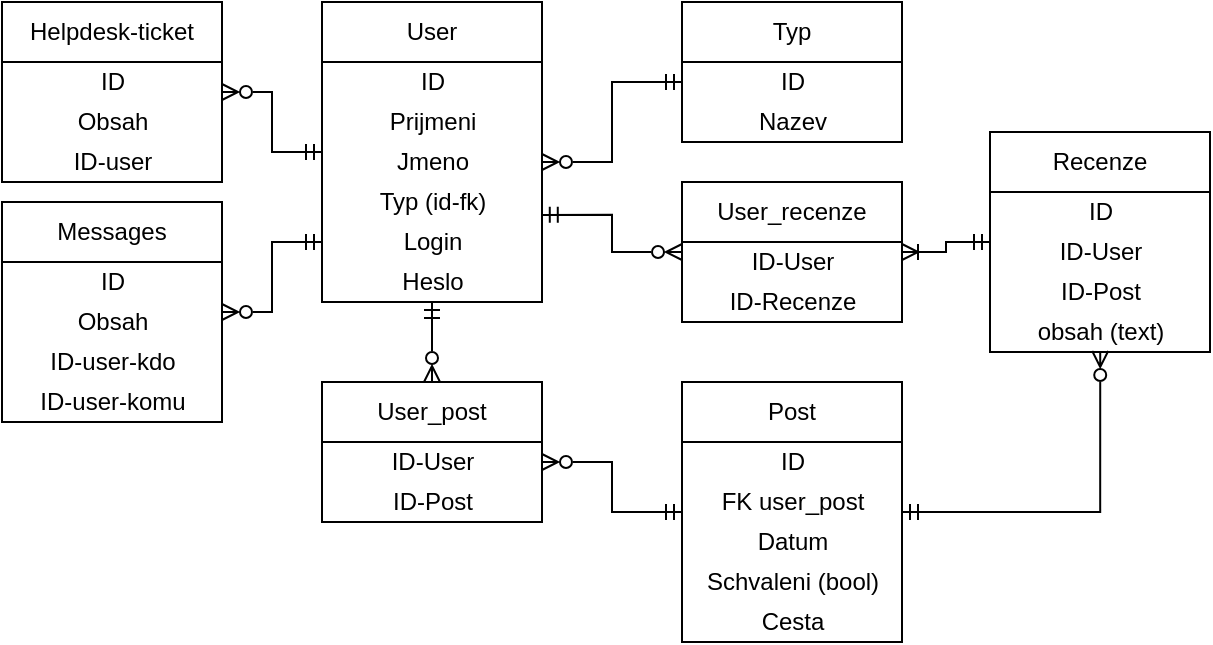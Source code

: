 <mxfile version="28.2.5">
  <diagram name="Stránka-1" id="MP0_xL6Lb3y8pNpf3Biu">
    <mxGraphModel dx="1181" dy="635" grid="1" gridSize="10" guides="1" tooltips="1" connect="1" arrows="1" fold="1" page="1" pageScale="1" pageWidth="827" pageHeight="1169" math="0" shadow="0">
      <root>
        <mxCell id="0" />
        <mxCell id="1" parent="0" />
        <mxCell id="2OFyOSnEvnQh_MT2KVhA-5" style="edgeStyle=orthogonalEdgeStyle;rounded=0;orthogonalLoop=1;jettySize=auto;html=1;entryX=0.501;entryY=0.975;entryDx=0;entryDy=0;entryPerimeter=0;endArrow=ERzeroToMany;endFill=0;startArrow=ERmandOne;startFill=0;" edge="1" parent="1" source="2gAVKOOza0k8TDEDyOMP-14" target="2OFyOSnEvnQh_MT2KVhA-3">
          <mxGeometry relative="1" as="geometry" />
        </mxCell>
        <mxCell id="2gAVKOOza0k8TDEDyOMP-14" value="Post" style="swimlane;fontStyle=0;childLayout=stackLayout;horizontal=1;startSize=30;horizontalStack=0;resizeParent=1;resizeParentMax=0;resizeLast=0;collapsible=1;marginBottom=0;whiteSpace=wrap;html=1;" parent="1" vertex="1">
          <mxGeometry x="520" y="350" width="110" height="130" as="geometry" />
        </mxCell>
        <mxCell id="2gAVKOOza0k8TDEDyOMP-20" value="ID" style="text;html=1;align=center;verticalAlign=middle;resizable=0;points=[];autosize=1;strokeColor=none;fillColor=none;spacing=0;" parent="2gAVKOOza0k8TDEDyOMP-14" vertex="1">
          <mxGeometry y="30" width="110" height="20" as="geometry" />
        </mxCell>
        <mxCell id="2gAVKOOza0k8TDEDyOMP-21" value="FK user_post" style="text;html=1;align=center;verticalAlign=middle;resizable=0;points=[];autosize=1;strokeColor=none;fillColor=none;spacing=0;" parent="2gAVKOOza0k8TDEDyOMP-14" vertex="1">
          <mxGeometry y="50" width="110" height="20" as="geometry" />
        </mxCell>
        <mxCell id="2gAVKOOza0k8TDEDyOMP-26" value="Datum" style="text;html=1;align=center;verticalAlign=middle;resizable=0;points=[];autosize=1;strokeColor=none;fillColor=none;spacing=0;spacingTop=0;" parent="2gAVKOOza0k8TDEDyOMP-14" vertex="1">
          <mxGeometry y="70" width="110" height="20" as="geometry" />
        </mxCell>
        <mxCell id="2gAVKOOza0k8TDEDyOMP-27" value="Schvaleni (bool)" style="text;html=1;align=center;verticalAlign=middle;resizable=0;points=[];autosize=1;strokeColor=none;fillColor=none;spacing=0;spacingTop=0;" parent="2gAVKOOza0k8TDEDyOMP-14" vertex="1">
          <mxGeometry y="90" width="110" height="20" as="geometry" />
        </mxCell>
        <mxCell id="c5kNT9t1TS_2BdnDNiir-1" value="Cesta" style="text;html=1;align=center;verticalAlign=middle;resizable=0;points=[];autosize=1;strokeColor=none;fillColor=none;spacing=0;spacingTop=0;" parent="2gAVKOOza0k8TDEDyOMP-14" vertex="1">
          <mxGeometry y="110" width="110" height="20" as="geometry" />
        </mxCell>
        <mxCell id="2gAVKOOza0k8TDEDyOMP-29" value="User" style="swimlane;fontStyle=0;childLayout=stackLayout;horizontal=1;startSize=30;horizontalStack=0;resizeParent=1;resizeParentMax=0;resizeLast=0;collapsible=1;marginBottom=0;whiteSpace=wrap;html=1;" parent="1" vertex="1">
          <mxGeometry x="340" y="160" width="110" height="150" as="geometry" />
        </mxCell>
        <mxCell id="2gAVKOOza0k8TDEDyOMP-43" value="ID" style="text;html=1;align=center;verticalAlign=middle;resizable=0;points=[];autosize=1;strokeColor=none;fillColor=none;spacing=0;" parent="2gAVKOOza0k8TDEDyOMP-29" vertex="1">
          <mxGeometry y="30" width="110" height="20" as="geometry" />
        </mxCell>
        <mxCell id="2gAVKOOza0k8TDEDyOMP-36" value="Prijmeni&lt;span style=&quot;color: rgba(0, 0, 0, 0); font-family: monospace; font-size: 0px; text-align: start;&quot;&gt;%3CmxGraphModel%3E%3Croot%3E%3CmxCell%20id%3D%220%22%2F%3E%3CmxCell%20id%3D%221%22%20parent%3D%220%22%2F%3E%3CmxCell%20id%3D%222%22%20value%3D%22Jmeno%26lt%3Bspan%20style%3D%26quot%3Bcolor%3A%20rgba(0%2C%200%2C%200%2C%200)%3B%20font-family%3A%20monospace%3B%20font-size%3A%200px%3B%20text-align%3A%20start%3B%26quot%3B%26gt%3B%253CmxGraphModel%253E%253Croot%253E%253CmxCell%2520id%253D%25220%2522%252F%253E%253CmxCell%2520id%253D%25221%2522%2520parent%253D%25220%2522%252F%253E%253CmxCell%2520id%253D%25222%2522%2520value%253D%2522Redaktor%2522%2520style%253D%2522swimlane%253BfontStyle%253D0%253BchildLayout%253DstackLayout%253Bhorizontal%253D1%253BstartSize%253D30%253BhorizontalStack%253D0%253BresizeParent%253D1%253BresizeParentMax%253D0%253BresizeLast%253D0%253Bcollapsible%253D1%253BmarginBottom%253D0%253BwhiteSpace%253Dwrap%253Bhtml%253D1%253B%2522%2520vertex%253D%25221%2522%2520parent%253D%25221%2522%253E%253CmxGeometry%2520x%253D%2522470%2522%2520y%253D%2522150%2522%2520width%253D%2522110%2522%2520height%253D%252260%2522%2520as%253D%2522geometry%2522%252F%253E%253C%252FmxCell%253E%253C%252Froot%253E%253C%252FmxGraphModel%253E%26lt%3B%2Fspan%26gt%3B%22%20style%3D%22text%3Bhtml%3D1%3Balign%3Dcenter%3BverticalAlign%3Dmiddle%3Bresizable%3D0%3Bpoints%3D%5B%5D%3Bautosize%3D1%3BstrokeColor%3Dnone%3BfillColor%3Dnone%3Bspacing%3D0%3B%22%20vertex%3D%221%22%20parent%3D%221%22%3E%3CmxGeometry%20x%3D%2280%22%20y%3D%22140%22%20width%3D%22110%22%20height%3D%2220%22%20as%3D%22geometry%22%2F%3E%3C%2FmxCell%3E%3C%2Froot%3E%3C%2FmxGraphModel%3E&lt;/span&gt;" style="text;html=1;align=center;verticalAlign=middle;resizable=0;points=[];autosize=1;strokeColor=none;fillColor=none;spacing=0;" parent="2gAVKOOza0k8TDEDyOMP-29" vertex="1">
          <mxGeometry y="50" width="110" height="20" as="geometry" />
        </mxCell>
        <mxCell id="2gAVKOOza0k8TDEDyOMP-35" value="Jmeno&lt;span style=&quot;color: rgba(0, 0, 0, 0); font-family: monospace; font-size: 0px; text-align: start;&quot;&gt;%3CmxGraphModel%3E%3Croot%3E%3CmxCell%20id%3D%220%22%2F%3E%3CmxCell%20id%3D%221%22%20parent%3D%220%22%2F%3E%3CmxCell%20id%3D%222%22%20value%3D%22Redaktor%22%20style%3D%22swimlane%3BfontStyle%3D0%3BchildLayout%3DstackLayout%3Bhorizontal%3D1%3BstartSize%3D30%3BhorizontalStack%3D0%3BresizeParent%3D1%3BresizeParentMax%3D0%3BresizeLast%3D0%3Bcollapsible%3D1%3BmarginBottom%3D0%3BwhiteSpace%3Dwrap%3Bhtml%3D1%3B%22%20vertex%3D%221%22%20parent%3D%221%22%3E%3CmxGeometry%20x%3D%22470%22%20y%3D%22150%22%20width%3D%22110%22%20height%3D%2260%22%20as%3D%22geometry%22%2F%3E%3C%2FmxCell%3E%3C%2Froot%3E%3C%2FmxGraphModel%3E&lt;/span&gt;" style="text;html=1;align=center;verticalAlign=middle;resizable=0;points=[];autosize=1;strokeColor=none;fillColor=none;spacing=0;spacingTop=0;" parent="2gAVKOOza0k8TDEDyOMP-29" vertex="1">
          <mxGeometry y="70" width="110" height="20" as="geometry" />
        </mxCell>
        <mxCell id="2gAVKOOza0k8TDEDyOMP-37" value="Typ (id-fk)" style="text;html=1;align=center;verticalAlign=middle;resizable=0;points=[];autosize=1;strokeColor=none;fillColor=none;spacing=0;spacingTop=0;" parent="2gAVKOOza0k8TDEDyOMP-29" vertex="1">
          <mxGeometry y="90" width="110" height="20" as="geometry" />
        </mxCell>
        <mxCell id="2gAVKOOza0k8TDEDyOMP-45" value="Login" style="text;html=1;align=center;verticalAlign=middle;resizable=0;points=[];autosize=1;strokeColor=none;fillColor=none;spacing=0;spacingTop=0;" parent="2gAVKOOza0k8TDEDyOMP-29" vertex="1">
          <mxGeometry y="110" width="110" height="20" as="geometry" />
        </mxCell>
        <mxCell id="2gAVKOOza0k8TDEDyOMP-44" value="Heslo" style="text;html=1;align=center;verticalAlign=middle;resizable=0;points=[];autosize=1;strokeColor=none;fillColor=none;spacing=0;" parent="2gAVKOOza0k8TDEDyOMP-29" vertex="1">
          <mxGeometry y="130" width="110" height="20" as="geometry" />
        </mxCell>
        <mxCell id="2gAVKOOza0k8TDEDyOMP-38" value="Typ" style="swimlane;fontStyle=0;childLayout=stackLayout;horizontal=1;startSize=30;horizontalStack=0;resizeParent=1;resizeParentMax=0;resizeLast=0;collapsible=1;marginBottom=0;whiteSpace=wrap;html=1;" parent="1" vertex="1">
          <mxGeometry x="520" y="160" width="110" height="70" as="geometry" />
        </mxCell>
        <mxCell id="2gAVKOOza0k8TDEDyOMP-39" value="ID" style="text;html=1;align=center;verticalAlign=middle;resizable=0;points=[];autosize=1;strokeColor=none;fillColor=none;spacing=0;" parent="2gAVKOOza0k8TDEDyOMP-38" vertex="1">
          <mxGeometry y="30" width="110" height="20" as="geometry" />
        </mxCell>
        <mxCell id="2gAVKOOza0k8TDEDyOMP-40" value="Nazev" style="text;html=1;align=center;verticalAlign=middle;resizable=0;points=[];autosize=1;strokeColor=none;fillColor=none;spacing=0;" parent="2gAVKOOza0k8TDEDyOMP-38" vertex="1">
          <mxGeometry y="50" width="110" height="20" as="geometry" />
        </mxCell>
        <mxCell id="2gAVKOOza0k8TDEDyOMP-48" style="edgeStyle=orthogonalEdgeStyle;rounded=0;orthogonalLoop=1;jettySize=auto;html=1;entryX=1;entryY=0.5;entryDx=0;entryDy=0;entryPerimeter=0;endArrow=ERzeroToMany;endFill=0;startArrow=ERmandOne;startFill=0;" parent="1" source="2gAVKOOza0k8TDEDyOMP-39" target="2gAVKOOza0k8TDEDyOMP-35" edge="1">
          <mxGeometry relative="1" as="geometry" />
        </mxCell>
        <mxCell id="2gAVKOOza0k8TDEDyOMP-49" value="User_post" style="swimlane;fontStyle=0;childLayout=stackLayout;horizontal=1;startSize=30;horizontalStack=0;resizeParent=1;resizeParentMax=0;resizeLast=0;collapsible=1;marginBottom=0;whiteSpace=wrap;html=1;" parent="1" vertex="1">
          <mxGeometry x="340" y="350" width="110" height="70" as="geometry" />
        </mxCell>
        <mxCell id="2gAVKOOza0k8TDEDyOMP-50" value="ID-User" style="text;html=1;align=center;verticalAlign=middle;resizable=0;points=[];autosize=1;strokeColor=none;fillColor=none;spacing=0;" parent="2gAVKOOza0k8TDEDyOMP-49" vertex="1">
          <mxGeometry y="30" width="110" height="20" as="geometry" />
        </mxCell>
        <mxCell id="2gAVKOOza0k8TDEDyOMP-54" value="ID-Post" style="text;html=1;align=center;verticalAlign=middle;resizable=0;points=[];autosize=1;strokeColor=none;fillColor=none;spacing=0;" parent="2gAVKOOza0k8TDEDyOMP-49" vertex="1">
          <mxGeometry y="50" width="110" height="20" as="geometry" />
        </mxCell>
        <mxCell id="2gAVKOOza0k8TDEDyOMP-55" style="edgeStyle=orthogonalEdgeStyle;rounded=0;orthogonalLoop=1;jettySize=auto;html=1;entryX=0.5;entryY=0;entryDx=0;entryDy=0;endArrow=ERzeroToMany;endFill=0;startArrow=ERmandOne;startFill=0;" parent="1" source="2gAVKOOza0k8TDEDyOMP-44" target="2gAVKOOza0k8TDEDyOMP-49" edge="1">
          <mxGeometry relative="1" as="geometry" />
        </mxCell>
        <mxCell id="2gAVKOOza0k8TDEDyOMP-59" style="edgeStyle=orthogonalEdgeStyle;rounded=0;orthogonalLoop=1;jettySize=auto;html=1;endArrow=ERmandOne;endFill=0;startArrow=ERzeroToMany;startFill=0;" parent="1" source="2gAVKOOza0k8TDEDyOMP-50" target="2gAVKOOza0k8TDEDyOMP-14" edge="1">
          <mxGeometry relative="1" as="geometry" />
        </mxCell>
        <mxCell id="5bAuCHA5L8kBxQthxlck-2" value="Recenze" style="swimlane;fontStyle=0;childLayout=stackLayout;horizontal=1;startSize=30;horizontalStack=0;resizeParent=1;resizeParentMax=0;resizeLast=0;collapsible=1;marginBottom=0;whiteSpace=wrap;html=1;" parent="1" vertex="1">
          <mxGeometry x="674" y="225" width="110" height="110" as="geometry" />
        </mxCell>
        <mxCell id="5bAuCHA5L8kBxQthxlck-3" value="ID" style="text;html=1;align=center;verticalAlign=middle;resizable=0;points=[];autosize=1;strokeColor=none;fillColor=none;spacing=0;" parent="5bAuCHA5L8kBxQthxlck-2" vertex="1">
          <mxGeometry y="30" width="110" height="20" as="geometry" />
        </mxCell>
        <mxCell id="5bAuCHA5L8kBxQthxlck-4" value="ID-User" style="text;html=1;align=center;verticalAlign=middle;resizable=0;points=[];autosize=1;strokeColor=none;fillColor=none;spacing=0;" parent="5bAuCHA5L8kBxQthxlck-2" vertex="1">
          <mxGeometry y="50" width="110" height="20" as="geometry" />
        </mxCell>
        <mxCell id="2OFyOSnEvnQh_MT2KVhA-1" value="ID-Post" style="text;html=1;align=center;verticalAlign=middle;resizable=0;points=[];autosize=1;strokeColor=none;fillColor=none;spacing=0;" vertex="1" parent="5bAuCHA5L8kBxQthxlck-2">
          <mxGeometry y="70" width="110" height="20" as="geometry" />
        </mxCell>
        <mxCell id="2OFyOSnEvnQh_MT2KVhA-3" value="obsah (text)" style="text;html=1;align=center;verticalAlign=middle;resizable=0;points=[];autosize=1;strokeColor=none;fillColor=none;spacing=0;" vertex="1" parent="5bAuCHA5L8kBxQthxlck-2">
          <mxGeometry y="90" width="110" height="20" as="geometry" />
        </mxCell>
        <mxCell id="2OFyOSnEvnQh_MT2KVhA-9" style="edgeStyle=orthogonalEdgeStyle;rounded=0;orthogonalLoop=1;jettySize=auto;html=1;endArrow=ERmandOne;endFill=0;startArrow=ERoneToMany;startFill=0;" edge="1" parent="1" source="2OFyOSnEvnQh_MT2KVhA-6" target="5bAuCHA5L8kBxQthxlck-2">
          <mxGeometry relative="1" as="geometry" />
        </mxCell>
        <mxCell id="2OFyOSnEvnQh_MT2KVhA-10" style="edgeStyle=orthogonalEdgeStyle;rounded=0;orthogonalLoop=1;jettySize=auto;html=1;entryX=0.999;entryY=0.822;entryDx=0;entryDy=0;entryPerimeter=0;startArrow=ERzeroToMany;startFill=0;endArrow=ERmandOne;endFill=0;" edge="1" parent="1" source="2OFyOSnEvnQh_MT2KVhA-6" target="2gAVKOOza0k8TDEDyOMP-37">
          <mxGeometry relative="1" as="geometry" />
        </mxCell>
        <mxCell id="2OFyOSnEvnQh_MT2KVhA-6" value="User_recenze" style="swimlane;fontStyle=0;childLayout=stackLayout;horizontal=1;startSize=30;horizontalStack=0;resizeParent=1;resizeParentMax=0;resizeLast=0;collapsible=1;marginBottom=0;whiteSpace=wrap;html=1;" vertex="1" parent="1">
          <mxGeometry x="520" y="250" width="110" height="70" as="geometry" />
        </mxCell>
        <mxCell id="2OFyOSnEvnQh_MT2KVhA-7" value="ID-User" style="text;html=1;align=center;verticalAlign=middle;resizable=0;points=[];autosize=1;strokeColor=none;fillColor=none;spacing=0;" vertex="1" parent="2OFyOSnEvnQh_MT2KVhA-6">
          <mxGeometry y="30" width="110" height="20" as="geometry" />
        </mxCell>
        <mxCell id="2OFyOSnEvnQh_MT2KVhA-8" value="ID-Recenze" style="text;html=1;align=center;verticalAlign=middle;resizable=0;points=[];autosize=1;strokeColor=none;fillColor=none;spacing=0;" vertex="1" parent="2OFyOSnEvnQh_MT2KVhA-6">
          <mxGeometry y="50" width="110" height="20" as="geometry" />
        </mxCell>
        <mxCell id="2OFyOSnEvnQh_MT2KVhA-23" style="edgeStyle=orthogonalEdgeStyle;rounded=0;orthogonalLoop=1;jettySize=auto;html=1;endArrow=ERmandOne;endFill=0;startArrow=ERzeroToMany;startFill=0;" edge="1" parent="1" source="2OFyOSnEvnQh_MT2KVhA-11" target="2gAVKOOza0k8TDEDyOMP-45">
          <mxGeometry relative="1" as="geometry" />
        </mxCell>
        <mxCell id="2OFyOSnEvnQh_MT2KVhA-11" value="Messages" style="swimlane;fontStyle=0;childLayout=stackLayout;horizontal=1;startSize=30;horizontalStack=0;resizeParent=1;resizeParentMax=0;resizeLast=0;collapsible=1;marginBottom=0;whiteSpace=wrap;html=1;" vertex="1" parent="1">
          <mxGeometry x="180" y="260" width="110" height="110" as="geometry" />
        </mxCell>
        <mxCell id="2OFyOSnEvnQh_MT2KVhA-12" value="ID" style="text;html=1;align=center;verticalAlign=middle;resizable=0;points=[];autosize=1;strokeColor=none;fillColor=none;spacing=0;" vertex="1" parent="2OFyOSnEvnQh_MT2KVhA-11">
          <mxGeometry y="30" width="110" height="20" as="geometry" />
        </mxCell>
        <mxCell id="2OFyOSnEvnQh_MT2KVhA-13" value="Obsah" style="text;html=1;align=center;verticalAlign=middle;resizable=0;points=[];autosize=1;strokeColor=none;fillColor=none;spacing=0;" vertex="1" parent="2OFyOSnEvnQh_MT2KVhA-11">
          <mxGeometry y="50" width="110" height="20" as="geometry" />
        </mxCell>
        <mxCell id="2OFyOSnEvnQh_MT2KVhA-20" value="ID-user-kdo" style="text;html=1;align=center;verticalAlign=middle;resizable=0;points=[];autosize=1;strokeColor=none;fillColor=none;spacing=0;" vertex="1" parent="2OFyOSnEvnQh_MT2KVhA-11">
          <mxGeometry y="70" width="110" height="20" as="geometry" />
        </mxCell>
        <mxCell id="2OFyOSnEvnQh_MT2KVhA-24" value="ID-user-komu" style="text;html=1;align=center;verticalAlign=middle;resizable=0;points=[];autosize=1;strokeColor=none;fillColor=none;spacing=0;" vertex="1" parent="2OFyOSnEvnQh_MT2KVhA-11">
          <mxGeometry y="90" width="110" height="20" as="geometry" />
        </mxCell>
        <mxCell id="2OFyOSnEvnQh_MT2KVhA-22" style="edgeStyle=orthogonalEdgeStyle;rounded=0;orthogonalLoop=1;jettySize=auto;html=1;endArrow=ERmandOne;endFill=0;startArrow=ERzeroToMany;startFill=0;" edge="1" parent="1" source="2OFyOSnEvnQh_MT2KVhA-14" target="2gAVKOOza0k8TDEDyOMP-29">
          <mxGeometry relative="1" as="geometry" />
        </mxCell>
        <mxCell id="2OFyOSnEvnQh_MT2KVhA-14" value="Helpdesk-ticket" style="swimlane;fontStyle=0;childLayout=stackLayout;horizontal=1;startSize=30;horizontalStack=0;resizeParent=1;resizeParentMax=0;resizeLast=0;collapsible=1;marginBottom=0;whiteSpace=wrap;html=1;" vertex="1" parent="1">
          <mxGeometry x="180" y="160" width="110" height="90" as="geometry" />
        </mxCell>
        <mxCell id="2OFyOSnEvnQh_MT2KVhA-15" value="ID" style="text;html=1;align=center;verticalAlign=middle;resizable=0;points=[];autosize=1;strokeColor=none;fillColor=none;spacing=0;" vertex="1" parent="2OFyOSnEvnQh_MT2KVhA-14">
          <mxGeometry y="30" width="110" height="20" as="geometry" />
        </mxCell>
        <mxCell id="2OFyOSnEvnQh_MT2KVhA-16" value="Obsah" style="text;html=1;align=center;verticalAlign=middle;resizable=0;points=[];autosize=1;strokeColor=none;fillColor=none;spacing=0;" vertex="1" parent="2OFyOSnEvnQh_MT2KVhA-14">
          <mxGeometry y="50" width="110" height="20" as="geometry" />
        </mxCell>
        <mxCell id="2OFyOSnEvnQh_MT2KVhA-21" value="ID-user" style="text;html=1;align=center;verticalAlign=middle;resizable=0;points=[];autosize=1;strokeColor=none;fillColor=none;spacing=0;" vertex="1" parent="2OFyOSnEvnQh_MT2KVhA-14">
          <mxGeometry y="70" width="110" height="20" as="geometry" />
        </mxCell>
      </root>
    </mxGraphModel>
  </diagram>
</mxfile>
